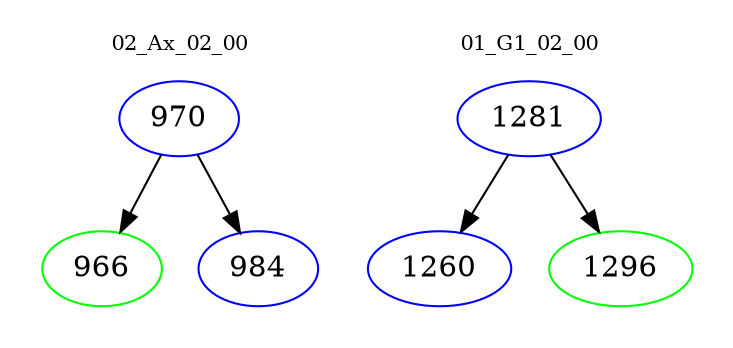 digraph{
subgraph cluster_0 {
color = white
label = "02_Ax_02_00";
fontsize=10;
T0_970 [label="970", color="blue"]
T0_970 -> T0_966 [color="black"]
T0_966 [label="966", color="green"]
T0_970 -> T0_984 [color="black"]
T0_984 [label="984", color="blue"]
}
subgraph cluster_1 {
color = white
label = "01_G1_02_00";
fontsize=10;
T1_1281 [label="1281", color="blue"]
T1_1281 -> T1_1260 [color="black"]
T1_1260 [label="1260", color="blue"]
T1_1281 -> T1_1296 [color="black"]
T1_1296 [label="1296", color="green"]
}
}
